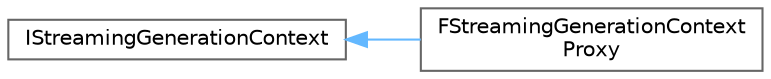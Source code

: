 digraph "Graphical Class Hierarchy"
{
 // INTERACTIVE_SVG=YES
 // LATEX_PDF_SIZE
  bgcolor="transparent";
  edge [fontname=Helvetica,fontsize=10,labelfontname=Helvetica,labelfontsize=10];
  node [fontname=Helvetica,fontsize=10,shape=box,height=0.2,width=0.4];
  rankdir="LR";
  Node0 [id="Node000000",label="IStreamingGenerationContext",height=0.2,width=0.4,color="grey40", fillcolor="white", style="filled",URL="$d0/dd8/classIStreamingGenerationContext.html",tooltip=" "];
  Node0 -> Node1 [id="edge5611_Node000000_Node000001",dir="back",color="steelblue1",style="solid",tooltip=" "];
  Node1 [id="Node000001",label="FStreamingGenerationContext\lProxy",height=0.2,width=0.4,color="grey40", fillcolor="white", style="filled",URL="$df/d33/classFStreamingGenerationContextProxy.html",tooltip=" "];
}
